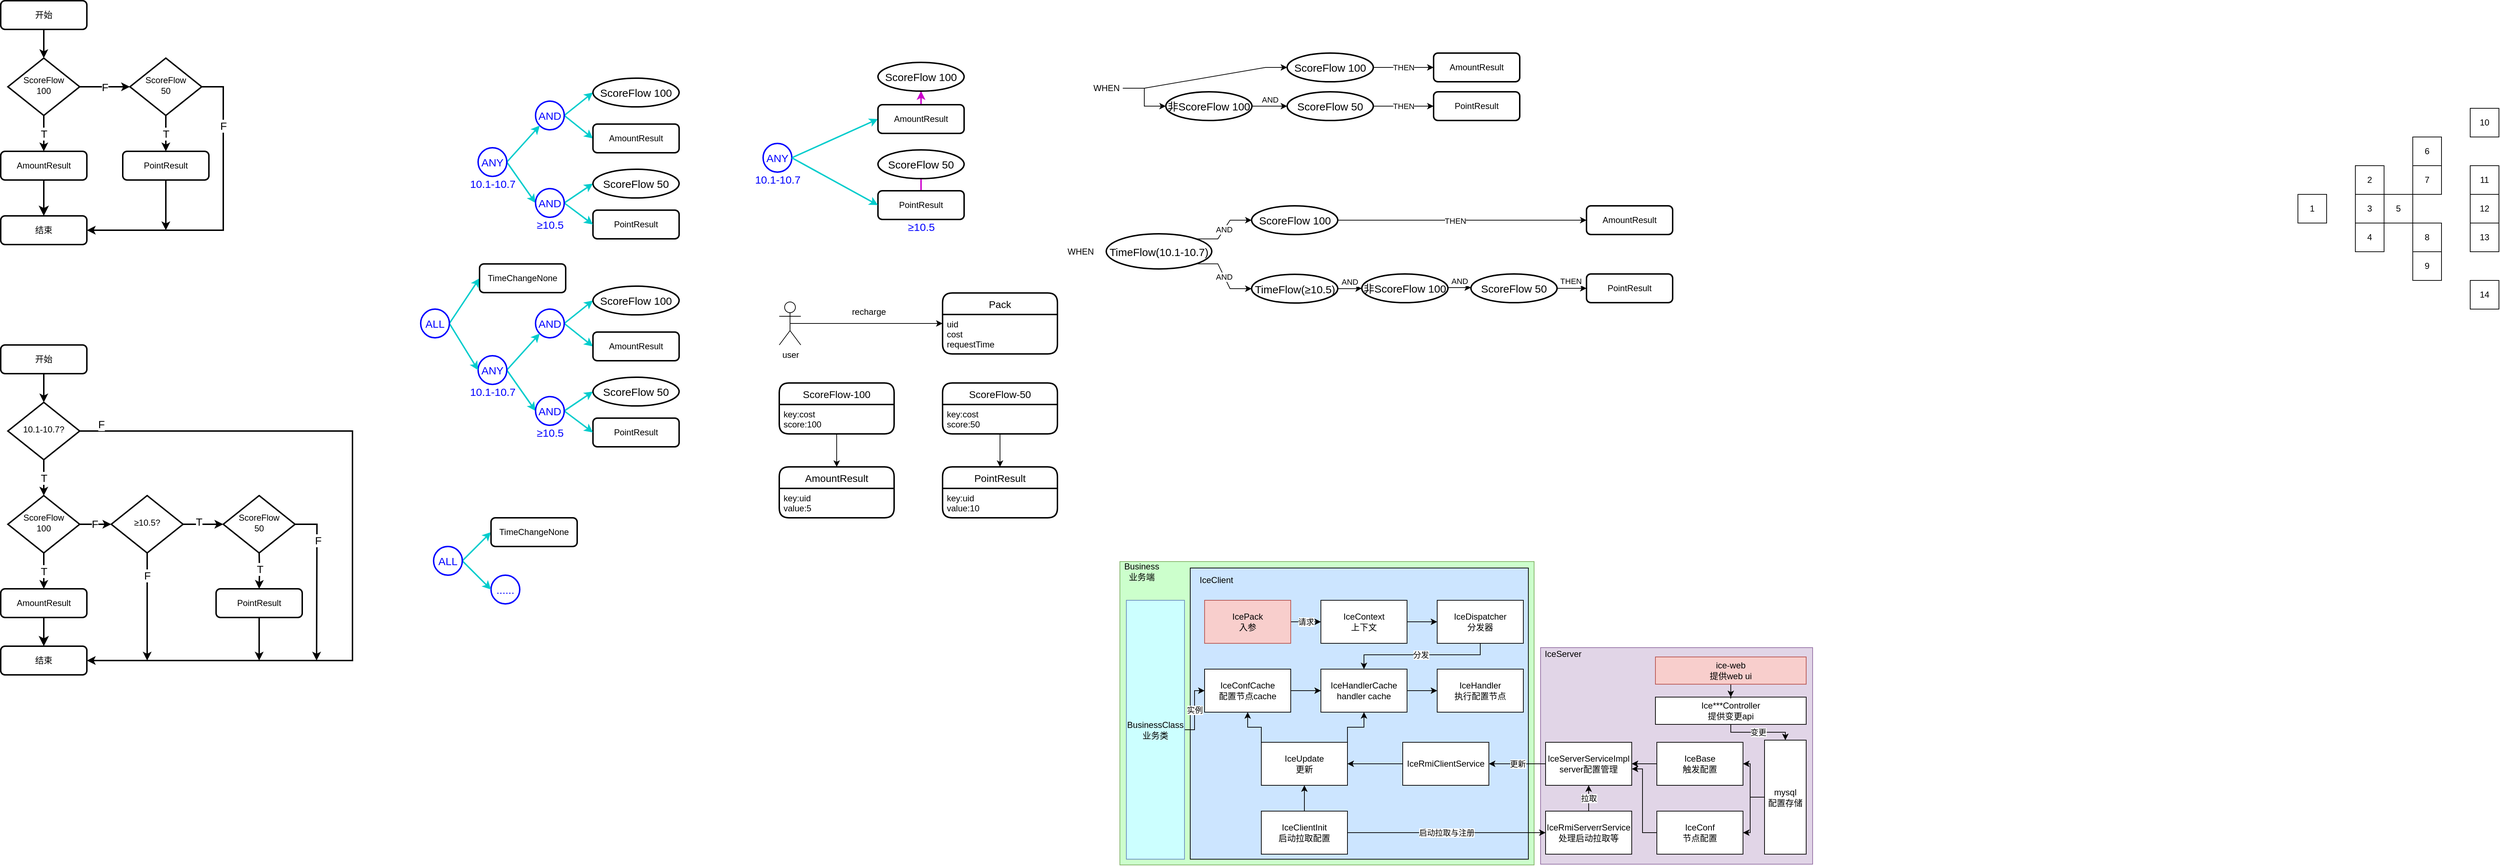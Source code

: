 <mxfile version="20.2.3" type="github">
  <diagram id="C5RBs43oDa-KdzZeNtuy" name="Page-1">
    <mxGraphModel dx="1302" dy="841" grid="1" gridSize="10" guides="1" tooltips="1" connect="1" arrows="1" fold="1" page="0" pageScale="1" pageWidth="1169" pageHeight="827" background="#ffffff" math="0" shadow="0">
      <root>
        <mxCell id="WIyWlLk6GJQsqaUBKTNV-0" />
        <mxCell id="WIyWlLk6GJQsqaUBKTNV-1" parent="WIyWlLk6GJQsqaUBKTNV-0" />
        <mxCell id="kpmxIM6wtg_4KzR0NzCS-1" value="" style="rounded=0;whiteSpace=wrap;html=1;strokeColor=#82b366;fillColor=#CCFFCC;" parent="WIyWlLk6GJQsqaUBKTNV-1" vertex="1">
          <mxGeometry x="1719" y="832" width="577" height="423" as="geometry" />
        </mxCell>
        <mxCell id="kpmxIM6wtg_4KzR0NzCS-3" value="" style="rounded=0;whiteSpace=wrap;html=1;fillColor=#CCE5FF;" parent="WIyWlLk6GJQsqaUBKTNV-1" vertex="1">
          <mxGeometry x="1817" y="841" width="471" height="406" as="geometry" />
        </mxCell>
        <mxCell id="kpmxIM6wtg_4KzR0NzCS-24" value="" style="rounded=0;whiteSpace=wrap;html=1;strokeColor=#9673a6;fillColor=#e1d5e7;" parent="WIyWlLk6GJQsqaUBKTNV-1" vertex="1">
          <mxGeometry x="2305" y="952" width="379" height="302" as="geometry" />
        </mxCell>
        <mxCell id="TnptlTgJxlTRzI9Jp_Q5-65" value="" style="edgeStyle=orthogonalEdgeStyle;rounded=0;orthogonalLoop=1;jettySize=auto;html=1;endArrow=classic;endFill=1;strokeColor=#000000;strokeWidth=2;" parent="WIyWlLk6GJQsqaUBKTNV-1" source="TnptlTgJxlTRzI9Jp_Q5-39" target="TnptlTgJxlTRzI9Jp_Q5-55" edge="1">
          <mxGeometry relative="1" as="geometry" />
        </mxCell>
        <mxCell id="TnptlTgJxlTRzI9Jp_Q5-39" value="开始" style="rounded=1;whiteSpace=wrap;html=1;fontSize=12;glass=0;strokeWidth=2;shadow=0;" parent="WIyWlLk6GJQsqaUBKTNV-1" vertex="1">
          <mxGeometry x="160" y="530" width="120" height="40" as="geometry" />
        </mxCell>
        <mxCell id="TnptlTgJxlTRzI9Jp_Q5-64" value="T" style="edgeStyle=orthogonalEdgeStyle;rounded=0;orthogonalLoop=1;jettySize=auto;html=1;endArrow=classic;endFill=1;strokeColor=#000000;spacing=3;fontSize=15;strokeWidth=2;" parent="WIyWlLk6GJQsqaUBKTNV-1" source="TnptlTgJxlTRzI9Jp_Q5-42" target="TnptlTgJxlTRzI9Jp_Q5-45" edge="1">
          <mxGeometry relative="1" as="geometry" />
        </mxCell>
        <mxCell id="TnptlTgJxlTRzI9Jp_Q5-118" value="" style="edgeStyle=orthogonalEdgeStyle;rounded=0;jumpSize=10;orthogonalLoop=1;jettySize=auto;html=1;endArrow=classic;endFill=1;strokeColor=#000000;fontSize=15;fontColor=#000000;strokeWidth=2;" parent="WIyWlLk6GJQsqaUBKTNV-1" source="TnptlTgJxlTRzI9Jp_Q5-42" target="TnptlTgJxlTRzI9Jp_Q5-117" edge="1">
          <mxGeometry relative="1" as="geometry" />
        </mxCell>
        <mxCell id="TnptlTgJxlTRzI9Jp_Q5-120" value="F" style="edgeLabel;html=1;align=center;verticalAlign=middle;resizable=0;points=[];fontSize=15;fontColor=#000000;" parent="TnptlTgJxlTRzI9Jp_Q5-118" vertex="1" connectable="0">
          <mxGeometry x="-0.051" y="1" relative="1" as="geometry">
            <mxPoint as="offset" />
          </mxGeometry>
        </mxCell>
        <mxCell id="TnptlTgJxlTRzI9Jp_Q5-42" value="ScoreFlow&lt;br&gt;100" style="rhombus;whiteSpace=wrap;html=1;shadow=0;fontFamily=Helvetica;fontSize=12;align=center;strokeWidth=2;spacing=6;spacingTop=-4;" parent="WIyWlLk6GJQsqaUBKTNV-1" vertex="1">
          <mxGeometry x="170" y="740" width="100" height="80" as="geometry" />
        </mxCell>
        <mxCell id="TnptlTgJxlTRzI9Jp_Q5-43" value="" style="rounded=0;html=1;jettySize=auto;orthogonalLoop=1;fontSize=11;endArrow=classic;endFill=1;endSize=8;strokeWidth=2;shadow=0;labelBackgroundColor=none;edgeStyle=orthogonalEdgeStyle;exitX=0.5;exitY=1;exitDx=0;exitDy=0;" parent="WIyWlLk6GJQsqaUBKTNV-1" source="TnptlTgJxlTRzI9Jp_Q5-45" target="TnptlTgJxlTRzI9Jp_Q5-44" edge="1">
          <mxGeometry x="0.333" y="20" relative="1" as="geometry">
            <mxPoint as="offset" />
            <mxPoint x="220" y="940" as="sourcePoint" />
          </mxGeometry>
        </mxCell>
        <mxCell id="TnptlTgJxlTRzI9Jp_Q5-44" value="结束" style="rounded=1;whiteSpace=wrap;html=1;fontSize=12;glass=0;strokeWidth=2;shadow=0;" parent="WIyWlLk6GJQsqaUBKTNV-1" vertex="1">
          <mxGeometry x="160" y="950" width="120" height="40" as="geometry" />
        </mxCell>
        <mxCell id="TnptlTgJxlTRzI9Jp_Q5-45" value="AmountResult" style="rounded=1;whiteSpace=wrap;html=1;fontSize=12;glass=0;strokeWidth=2;shadow=0;" parent="WIyWlLk6GJQsqaUBKTNV-1" vertex="1">
          <mxGeometry x="160" y="870" width="120" height="40" as="geometry" />
        </mxCell>
        <mxCell id="TnptlTgJxlTRzI9Jp_Q5-46" value="" style="edgeStyle=orthogonalEdgeStyle;rounded=0;orthogonalLoop=1;jettySize=auto;html=1;spacing=3;fontSize=15;strokeWidth=2;" parent="WIyWlLk6GJQsqaUBKTNV-1" target="TnptlTgJxlTRzI9Jp_Q5-50" edge="1">
          <mxGeometry relative="1" as="geometry">
            <mxPoint x="520" y="820.0" as="sourcePoint" />
          </mxGeometry>
        </mxCell>
        <mxCell id="TnptlTgJxlTRzI9Jp_Q5-111" value="T" style="edgeLabel;html=1;align=center;verticalAlign=middle;resizable=0;points=[];fontSize=15;" parent="TnptlTgJxlTRzI9Jp_Q5-46" vertex="1" connectable="0">
          <mxGeometry x="-0.156" relative="1" as="geometry">
            <mxPoint as="offset" />
          </mxGeometry>
        </mxCell>
        <mxCell id="TnptlTgJxlTRzI9Jp_Q5-124" style="edgeStyle=orthogonalEdgeStyle;rounded=0;jumpSize=10;orthogonalLoop=1;jettySize=auto;html=1;endArrow=classic;endFill=1;strokeColor=#000000;fontSize=15;fontColor=#000000;strokeWidth=2;" parent="WIyWlLk6GJQsqaUBKTNV-1" source="TnptlTgJxlTRzI9Jp_Q5-50" edge="1">
          <mxGeometry relative="1" as="geometry">
            <mxPoint x="520" y="970" as="targetPoint" />
          </mxGeometry>
        </mxCell>
        <mxCell id="TnptlTgJxlTRzI9Jp_Q5-50" value="PointResult" style="rounded=1;whiteSpace=wrap;html=1;fontSize=12;glass=0;strokeWidth=2;shadow=0;" parent="WIyWlLk6GJQsqaUBKTNV-1" vertex="1">
          <mxGeometry x="460" y="870" width="120" height="40" as="geometry" />
        </mxCell>
        <mxCell id="TnptlTgJxlTRzI9Jp_Q5-56" value="T" style="edgeStyle=orthogonalEdgeStyle;rounded=0;orthogonalLoop=1;jettySize=auto;html=1;endArrow=classic;endFill=1;strokeColor=#000000;spacing=3;fontSize=15;strokeWidth=2;" parent="WIyWlLk6GJQsqaUBKTNV-1" source="TnptlTgJxlTRzI9Jp_Q5-55" target="TnptlTgJxlTRzI9Jp_Q5-42" edge="1">
          <mxGeometry relative="1" as="geometry" />
        </mxCell>
        <mxCell id="TnptlTgJxlTRzI9Jp_Q5-114" style="edgeStyle=orthogonalEdgeStyle;rounded=0;jumpSize=10;orthogonalLoop=1;jettySize=auto;html=1;exitX=1;exitY=0.5;exitDx=0;exitDy=0;entryX=1;entryY=0.5;entryDx=0;entryDy=0;endArrow=classic;endFill=1;strokeColor=#000000;fontSize=15;fontColor=#99004D;strokeWidth=2;" parent="WIyWlLk6GJQsqaUBKTNV-1" source="TnptlTgJxlTRzI9Jp_Q5-55" target="TnptlTgJxlTRzI9Jp_Q5-44" edge="1">
          <mxGeometry relative="1" as="geometry">
            <Array as="points">
              <mxPoint x="650" y="650" />
              <mxPoint x="650" y="970" />
            </Array>
          </mxGeometry>
        </mxCell>
        <mxCell id="TnptlTgJxlTRzI9Jp_Q5-132" value="F" style="edgeLabel;html=1;align=center;verticalAlign=middle;resizable=0;points=[];fontSize=15;fontColor=#000000;" parent="TnptlTgJxlTRzI9Jp_Q5-114" vertex="1" connectable="0">
          <mxGeometry x="-0.627" y="-1" relative="1" as="geometry">
            <mxPoint x="-170" y="-10.97" as="offset" />
          </mxGeometry>
        </mxCell>
        <mxCell id="TnptlTgJxlTRzI9Jp_Q5-55" value="10.1-10.7?" style="rhombus;whiteSpace=wrap;html=1;shadow=0;fontFamily=Helvetica;fontSize=12;align=center;strokeWidth=2;spacing=6;spacingTop=-4;" parent="WIyWlLk6GJQsqaUBKTNV-1" vertex="1">
          <mxGeometry x="170" y="610" width="100" height="80" as="geometry" />
        </mxCell>
        <mxCell id="TnptlTgJxlTRzI9Jp_Q5-104" value="" style="edgeStyle=orthogonalEdgeStyle;rounded=0;orthogonalLoop=1;jettySize=auto;html=1;endArrow=classic;endFill=1;strokeColor=#000000;spacingBottom=0;fontStyle=0;strokeWidth=2;" parent="WIyWlLk6GJQsqaUBKTNV-1" source="TnptlTgJxlTRzI9Jp_Q5-86" target="TnptlTgJxlTRzI9Jp_Q5-89" edge="1">
          <mxGeometry relative="1" as="geometry" />
        </mxCell>
        <mxCell id="TnptlTgJxlTRzI9Jp_Q5-86" value="开始" style="rounded=1;whiteSpace=wrap;html=1;fontSize=12;glass=0;strokeWidth=2;shadow=0;spacingBottom=0;fontStyle=0" parent="WIyWlLk6GJQsqaUBKTNV-1" vertex="1">
          <mxGeometry x="160" y="50" width="120" height="40" as="geometry" />
        </mxCell>
        <mxCell id="TnptlTgJxlTRzI9Jp_Q5-87" value="F" style="edgeStyle=orthogonalEdgeStyle;rounded=0;orthogonalLoop=1;jettySize=auto;html=1;endArrow=classic;endFill=1;strokeColor=#000000;spacing=3;fontSize=15;spacingBottom=0;fontStyle=0;strokeWidth=2;" parent="WIyWlLk6GJQsqaUBKTNV-1" source="TnptlTgJxlTRzI9Jp_Q5-89" target="TnptlTgJxlTRzI9Jp_Q5-97" edge="1">
          <mxGeometry relative="1" as="geometry" />
        </mxCell>
        <mxCell id="TnptlTgJxlTRzI9Jp_Q5-88" value="T" style="edgeStyle=orthogonalEdgeStyle;rounded=0;orthogonalLoop=1;jettySize=auto;html=1;endArrow=classic;endFill=1;strokeColor=#000000;spacing=3;fontSize=15;spacingBottom=0;fontStyle=0;strokeWidth=2;" parent="WIyWlLk6GJQsqaUBKTNV-1" source="TnptlTgJxlTRzI9Jp_Q5-89" target="TnptlTgJxlTRzI9Jp_Q5-92" edge="1">
          <mxGeometry relative="1" as="geometry" />
        </mxCell>
        <mxCell id="TnptlTgJxlTRzI9Jp_Q5-89" value="ScoreFlow&lt;br&gt;100" style="rhombus;whiteSpace=wrap;html=1;shadow=0;fontFamily=Helvetica;fontSize=12;align=center;strokeWidth=2;spacing=6;spacingTop=-4;spacingBottom=0;fontStyle=0" parent="WIyWlLk6GJQsqaUBKTNV-1" vertex="1">
          <mxGeometry x="170" y="130" width="100" height="80" as="geometry" />
        </mxCell>
        <mxCell id="TnptlTgJxlTRzI9Jp_Q5-90" value="" style="rounded=0;html=1;jettySize=auto;orthogonalLoop=1;fontSize=11;endArrow=classic;endFill=1;endSize=8;strokeWidth=2;shadow=0;labelBackgroundColor=none;edgeStyle=orthogonalEdgeStyle;exitX=0.5;exitY=1;exitDx=0;exitDy=0;spacingBottom=0;fontStyle=0" parent="WIyWlLk6GJQsqaUBKTNV-1" source="TnptlTgJxlTRzI9Jp_Q5-92" target="TnptlTgJxlTRzI9Jp_Q5-91" edge="1">
          <mxGeometry x="0.333" y="20" relative="1" as="geometry">
            <mxPoint as="offset" />
            <mxPoint x="220" y="330" as="sourcePoint" />
          </mxGeometry>
        </mxCell>
        <mxCell id="TnptlTgJxlTRzI9Jp_Q5-91" value="结束" style="rounded=1;whiteSpace=wrap;html=1;fontSize=12;glass=0;strokeWidth=2;shadow=0;spacingBottom=0;fontStyle=0" parent="WIyWlLk6GJQsqaUBKTNV-1" vertex="1">
          <mxGeometry x="160" y="350" width="120" height="40" as="geometry" />
        </mxCell>
        <mxCell id="TnptlTgJxlTRzI9Jp_Q5-92" value="AmountResult" style="rounded=1;whiteSpace=wrap;html=1;fontSize=12;glass=0;strokeWidth=2;shadow=0;spacingBottom=0;fontStyle=0" parent="WIyWlLk6GJQsqaUBKTNV-1" vertex="1">
          <mxGeometry x="160" y="260" width="120" height="40" as="geometry" />
        </mxCell>
        <mxCell id="TnptlTgJxlTRzI9Jp_Q5-93" value="T" style="edgeStyle=orthogonalEdgeStyle;rounded=0;orthogonalLoop=1;jettySize=auto;html=1;spacing=3;fontSize=15;spacingBottom=0;fontStyle=0;strokeWidth=2;" parent="WIyWlLk6GJQsqaUBKTNV-1" source="TnptlTgJxlTRzI9Jp_Q5-97" target="TnptlTgJxlTRzI9Jp_Q5-99" edge="1">
          <mxGeometry relative="1" as="geometry" />
        </mxCell>
        <mxCell id="TnptlTgJxlTRzI9Jp_Q5-95" style="edgeStyle=orthogonalEdgeStyle;rounded=0;orthogonalLoop=1;jettySize=auto;html=1;exitX=1;exitY=0.5;exitDx=0;exitDy=0;entryX=1;entryY=0.5;entryDx=0;entryDy=0;spacing=3;fontSize=12;spacingBottom=0;fontStyle=0;strokeWidth=2;" parent="WIyWlLk6GJQsqaUBKTNV-1" source="TnptlTgJxlTRzI9Jp_Q5-97" target="TnptlTgJxlTRzI9Jp_Q5-91" edge="1">
          <mxGeometry relative="1" as="geometry">
            <Array as="points">
              <mxPoint x="470" y="170" />
              <mxPoint x="470" y="370" />
            </Array>
          </mxGeometry>
        </mxCell>
        <mxCell id="TnptlTgJxlTRzI9Jp_Q5-131" value="F" style="edgeLabel;html=1;align=center;verticalAlign=middle;resizable=0;points=[];fontSize=15;fontColor=#000000;spacingBottom=0;fontStyle=0" parent="TnptlTgJxlTRzI9Jp_Q5-95" vertex="1" connectable="0">
          <mxGeometry x="-0.63" y="3" relative="1" as="geometry">
            <mxPoint x="-3.06" y="5.88" as="offset" />
          </mxGeometry>
        </mxCell>
        <mxCell id="TnptlTgJxlTRzI9Jp_Q5-97" value="ScoreFlow&lt;br&gt;50" style="rhombus;whiteSpace=wrap;html=1;shadow=0;fontFamily=Helvetica;fontSize=12;align=center;strokeWidth=2;spacing=6;spacingTop=-4;spacingBottom=0;fontStyle=0" parent="WIyWlLk6GJQsqaUBKTNV-1" vertex="1">
          <mxGeometry x="340" y="130" width="100" height="80" as="geometry" />
        </mxCell>
        <mxCell id="TnptlTgJxlTRzI9Jp_Q5-129" style="edgeStyle=orthogonalEdgeStyle;rounded=0;jumpSize=10;orthogonalLoop=1;jettySize=auto;html=1;endArrow=classic;endFill=1;strokeColor=#000000;fontSize=15;fontColor=#000000;spacingBottom=0;fontStyle=0;strokeWidth=2;" parent="WIyWlLk6GJQsqaUBKTNV-1" source="TnptlTgJxlTRzI9Jp_Q5-99" edge="1">
          <mxGeometry relative="1" as="geometry">
            <mxPoint x="390" y="370" as="targetPoint" />
          </mxGeometry>
        </mxCell>
        <mxCell id="TnptlTgJxlTRzI9Jp_Q5-99" value="PointResult" style="rounded=1;whiteSpace=wrap;html=1;fontSize=12;glass=0;strokeWidth=2;shadow=0;spacingBottom=0;fontStyle=0" parent="WIyWlLk6GJQsqaUBKTNV-1" vertex="1">
          <mxGeometry x="330" y="260" width="120" height="40" as="geometry" />
        </mxCell>
        <mxCell id="TnptlTgJxlTRzI9Jp_Q5-125" style="edgeStyle=orthogonalEdgeStyle;rounded=0;jumpSize=10;orthogonalLoop=1;jettySize=auto;html=1;endArrow=classic;endFill=1;strokeColor=#000000;fontSize=15;fontColor=#000000;strokeWidth=2;" parent="WIyWlLk6GJQsqaUBKTNV-1" source="TnptlTgJxlTRzI9Jp_Q5-48" edge="1">
          <mxGeometry relative="1" as="geometry">
            <mxPoint x="600" y="970" as="targetPoint" />
          </mxGeometry>
        </mxCell>
        <mxCell id="TnptlTgJxlTRzI9Jp_Q5-126" value="F" style="edgeLabel;html=1;align=center;verticalAlign=middle;resizable=0;points=[];fontSize=15;fontColor=#000000;" parent="TnptlTgJxlTRzI9Jp_Q5-125" vertex="1" connectable="0">
          <mxGeometry x="-0.53" y="1" relative="1" as="geometry">
            <mxPoint as="offset" />
          </mxGeometry>
        </mxCell>
        <mxCell id="TnptlTgJxlTRzI9Jp_Q5-48" value="ScoreFlow&lt;br&gt;50" style="rhombus;whiteSpace=wrap;html=1;shadow=0;fontFamily=Helvetica;fontSize=12;align=center;strokeWidth=2;spacing=6;spacingTop=-4;" parent="WIyWlLk6GJQsqaUBKTNV-1" vertex="1">
          <mxGeometry x="470" y="740" width="100" height="80" as="geometry" />
        </mxCell>
        <mxCell id="TnptlTgJxlTRzI9Jp_Q5-112" style="edgeStyle=orthogonalEdgeStyle;rounded=0;orthogonalLoop=1;jettySize=auto;html=1;exitX=1;exitY=0.5;exitDx=0;exitDy=0;entryX=1;entryY=0.5;entryDx=0;entryDy=0;fontSize=12;" parent="WIyWlLk6GJQsqaUBKTNV-1" target="TnptlTgJxlTRzI9Jp_Q5-48" edge="1">
          <mxGeometry relative="1" as="geometry">
            <mxPoint x="570" y="780.0" as="sourcePoint" />
            <mxPoint x="430" y="1000" as="targetPoint" />
          </mxGeometry>
        </mxCell>
        <mxCell id="TnptlTgJxlTRzI9Jp_Q5-119" value="" style="edgeStyle=orthogonalEdgeStyle;rounded=0;jumpSize=10;orthogonalLoop=1;jettySize=auto;html=1;endArrow=classic;endFill=1;strokeColor=#000000;fontSize=15;fontColor=#000000;strokeWidth=2;" parent="WIyWlLk6GJQsqaUBKTNV-1" source="TnptlTgJxlTRzI9Jp_Q5-117" target="TnptlTgJxlTRzI9Jp_Q5-48" edge="1">
          <mxGeometry relative="1" as="geometry" />
        </mxCell>
        <mxCell id="TnptlTgJxlTRzI9Jp_Q5-121" value="T" style="edgeLabel;html=1;align=center;verticalAlign=middle;resizable=0;points=[];fontSize=15;fontColor=#000000;" parent="TnptlTgJxlTRzI9Jp_Q5-119" vertex="1" connectable="0">
          <mxGeometry x="-0.229" y="4" relative="1" as="geometry">
            <mxPoint as="offset" />
          </mxGeometry>
        </mxCell>
        <mxCell id="TnptlTgJxlTRzI9Jp_Q5-123" style="edgeStyle=orthogonalEdgeStyle;rounded=0;jumpSize=10;orthogonalLoop=1;jettySize=auto;html=1;endArrow=classic;endFill=1;strokeColor=#000000;fontSize=15;fontColor=#000000;strokeWidth=2;" parent="WIyWlLk6GJQsqaUBKTNV-1" source="TnptlTgJxlTRzI9Jp_Q5-117" edge="1">
          <mxGeometry relative="1" as="geometry">
            <mxPoint x="364" y="970" as="targetPoint" />
          </mxGeometry>
        </mxCell>
        <mxCell id="TnptlTgJxlTRzI9Jp_Q5-127" value="F" style="edgeLabel;html=1;align=center;verticalAlign=middle;resizable=0;points=[];fontSize=15;fontColor=#000000;" parent="TnptlTgJxlTRzI9Jp_Q5-123" vertex="1" connectable="0">
          <mxGeometry x="-0.303" relative="1" as="geometry">
            <mxPoint y="-21.76" as="offset" />
          </mxGeometry>
        </mxCell>
        <mxCell id="TnptlTgJxlTRzI9Jp_Q5-117" value="≥10.5?" style="rhombus;whiteSpace=wrap;html=1;shadow=0;fontFamily=Helvetica;fontSize=12;align=center;strokeWidth=2;spacing=6;spacingTop=-4;" parent="WIyWlLk6GJQsqaUBKTNV-1" vertex="1">
          <mxGeometry x="314" y="740" width="100" height="80" as="geometry" />
        </mxCell>
        <mxCell id="TnptlTgJxlTRzI9Jp_Q5-153" style="edgeStyle=none;rounded=0;jumpSize=10;orthogonalLoop=1;jettySize=auto;html=1;exitX=1;exitY=0.5;exitDx=0;exitDy=0;entryX=0;entryY=0.5;entryDx=0;entryDy=0;endArrow=classic;endFill=1;strokeWidth=2;fontSize=15;fontColor=#6600CC;strokeColor=#00CCCC;" parent="WIyWlLk6GJQsqaUBKTNV-1" source="TnptlTgJxlTRzI9Jp_Q5-135" target="TnptlTgJxlTRzI9Jp_Q5-148" edge="1">
          <mxGeometry relative="1" as="geometry" />
        </mxCell>
        <mxCell id="TnptlTgJxlTRzI9Jp_Q5-154" style="edgeStyle=none;rounded=0;jumpSize=10;orthogonalLoop=1;jettySize=auto;html=1;exitX=1;exitY=0.5;exitDx=0;exitDy=0;entryX=0;entryY=0.5;entryDx=0;entryDy=0;endArrow=classic;endFill=1;strokeWidth=2;fontSize=15;fontColor=#6600CC;strokeColor=#00CCCC;" parent="WIyWlLk6GJQsqaUBKTNV-1" source="TnptlTgJxlTRzI9Jp_Q5-135" target="TnptlTgJxlTRzI9Jp_Q5-143" edge="1">
          <mxGeometry relative="1" as="geometry" />
        </mxCell>
        <mxCell id="TnptlTgJxlTRzI9Jp_Q5-135" value="AND" style="ellipse;whiteSpace=wrap;html=1;aspect=fixed;strokeWidth=2;fontSize=15;fontColor=#0000FF;strokeColor=#0000FF;" parent="WIyWlLk6GJQsqaUBKTNV-1" vertex="1">
          <mxGeometry x="905" y="190" width="40" height="40" as="geometry" />
        </mxCell>
        <mxCell id="TnptlTgJxlTRzI9Jp_Q5-157" style="edgeStyle=none;rounded=0;jumpSize=10;orthogonalLoop=1;jettySize=auto;html=1;exitX=1;exitY=0.5;exitDx=0;exitDy=0;entryX=0;entryY=1;entryDx=0;entryDy=0;endArrow=classic;endFill=1;strokeWidth=2;fontSize=15;fontColor=#6600CC;strokeColor=#00CCCC;" parent="WIyWlLk6GJQsqaUBKTNV-1" source="TnptlTgJxlTRzI9Jp_Q5-136" target="TnptlTgJxlTRzI9Jp_Q5-135" edge="1">
          <mxGeometry relative="1" as="geometry" />
        </mxCell>
        <mxCell id="TnptlTgJxlTRzI9Jp_Q5-158" style="edgeStyle=none;rounded=0;jumpSize=10;orthogonalLoop=1;jettySize=auto;html=1;exitX=1;exitY=0.5;exitDx=0;exitDy=0;entryX=0;entryY=0.5;entryDx=0;entryDy=0;endArrow=classic;endFill=1;strokeWidth=2;fontSize=15;fontColor=#6600CC;strokeColor=#00CCCC;" parent="WIyWlLk6GJQsqaUBKTNV-1" source="TnptlTgJxlTRzI9Jp_Q5-136" target="TnptlTgJxlTRzI9Jp_Q5-145" edge="1">
          <mxGeometry relative="1" as="geometry" />
        </mxCell>
        <mxCell id="TnptlTgJxlTRzI9Jp_Q5-136" value="ANY" style="ellipse;whiteSpace=wrap;html=1;aspect=fixed;strokeWidth=2;fontSize=15;fontColor=#0000FF;strokeColor=#0000FF;" parent="WIyWlLk6GJQsqaUBKTNV-1" vertex="1">
          <mxGeometry x="825" y="255" width="40" height="40" as="geometry" />
        </mxCell>
        <mxCell id="TnptlTgJxlTRzI9Jp_Q5-143" value="AmountResult" style="rounded=1;whiteSpace=wrap;html=1;fontSize=12;glass=0;strokeWidth=2;shadow=0;spacingBottom=0;fontStyle=0" parent="WIyWlLk6GJQsqaUBKTNV-1" vertex="1">
          <mxGeometry x="985" y="222" width="120" height="40" as="geometry" />
        </mxCell>
        <mxCell id="TnptlTgJxlTRzI9Jp_Q5-144" value="PointResult" style="rounded=1;whiteSpace=wrap;html=1;fontSize=12;glass=0;strokeWidth=2;shadow=0;spacingBottom=0;fontStyle=0" parent="WIyWlLk6GJQsqaUBKTNV-1" vertex="1">
          <mxGeometry x="985" y="342" width="120" height="40" as="geometry" />
        </mxCell>
        <mxCell id="TnptlTgJxlTRzI9Jp_Q5-155" style="edgeStyle=none;rounded=0;jumpSize=10;orthogonalLoop=1;jettySize=auto;html=1;exitX=1;exitY=0.5;exitDx=0;exitDy=0;entryX=0;entryY=0.5;entryDx=0;entryDy=0;endArrow=classic;endFill=1;strokeWidth=2;fontSize=15;fontColor=#6600CC;strokeColor=#00CCCC;" parent="WIyWlLk6GJQsqaUBKTNV-1" source="TnptlTgJxlTRzI9Jp_Q5-145" target="TnptlTgJxlTRzI9Jp_Q5-149" edge="1">
          <mxGeometry relative="1" as="geometry" />
        </mxCell>
        <mxCell id="TnptlTgJxlTRzI9Jp_Q5-156" style="edgeStyle=none;rounded=0;jumpSize=10;orthogonalLoop=1;jettySize=auto;html=1;exitX=1;exitY=0.5;exitDx=0;exitDy=0;entryX=0;entryY=0.5;entryDx=0;entryDy=0;endArrow=classic;endFill=1;strokeWidth=2;fontSize=15;fontColor=#6600CC;strokeColor=#00CCCC;" parent="WIyWlLk6GJQsqaUBKTNV-1" source="TnptlTgJxlTRzI9Jp_Q5-145" target="TnptlTgJxlTRzI9Jp_Q5-144" edge="1">
          <mxGeometry relative="1" as="geometry" />
        </mxCell>
        <mxCell id="TnptlTgJxlTRzI9Jp_Q5-145" value="AND" style="ellipse;whiteSpace=wrap;html=1;aspect=fixed;strokeWidth=2;fontSize=15;fontColor=#0000FF;strokeColor=#0000FF;" parent="WIyWlLk6GJQsqaUBKTNV-1" vertex="1">
          <mxGeometry x="905" y="312" width="40" height="40" as="geometry" />
        </mxCell>
        <mxCell id="TnptlTgJxlTRzI9Jp_Q5-148" value="&lt;span&gt;ScoreFlow 100&lt;/span&gt;" style="ellipse;whiteSpace=wrap;html=1;strokeWidth=2;fontSize=15;fontColor=#000000;" parent="WIyWlLk6GJQsqaUBKTNV-1" vertex="1">
          <mxGeometry x="985" y="158" width="120" height="40" as="geometry" />
        </mxCell>
        <mxCell id="TnptlTgJxlTRzI9Jp_Q5-149" value="&lt;span&gt;ScoreFlow 50&lt;/span&gt;" style="ellipse;whiteSpace=wrap;html=1;strokeWidth=2;fontSize=15;fontColor=#000000;" parent="WIyWlLk6GJQsqaUBKTNV-1" vertex="1">
          <mxGeometry x="985" y="285" width="120" height="40" as="geometry" />
        </mxCell>
        <mxCell id="TnptlTgJxlTRzI9Jp_Q5-166" value="10.1-10.7" style="text;html=1;align=center;verticalAlign=middle;resizable=0;points=[];autosize=1;fontSize=15;fontColor=#0000FF;" parent="WIyWlLk6GJQsqaUBKTNV-1" vertex="1">
          <mxGeometry x="805" y="295" width="80" height="20" as="geometry" />
        </mxCell>
        <mxCell id="TnptlTgJxlTRzI9Jp_Q5-167" value="≥10.5" style="text;html=1;align=center;verticalAlign=middle;resizable=0;points=[];autosize=1;fontSize=15;fontColor=#0000FF;" parent="WIyWlLk6GJQsqaUBKTNV-1" vertex="1">
          <mxGeometry x="895" y="352" width="60" height="20" as="geometry" />
        </mxCell>
        <mxCell id="TnptlTgJxlTRzI9Jp_Q5-168" style="edgeStyle=none;rounded=0;jumpSize=10;orthogonalLoop=1;jettySize=auto;html=1;exitX=1;exitY=0.5;exitDx=0;exitDy=0;entryX=0;entryY=0.5;entryDx=0;entryDy=0;endArrow=classic;endFill=1;strokeWidth=2;fontSize=15;fontColor=#6600CC;strokeColor=#00CCCC;" parent="WIyWlLk6GJQsqaUBKTNV-1" source="TnptlTgJxlTRzI9Jp_Q5-170" target="TnptlTgJxlTRzI9Jp_Q5-179" edge="1">
          <mxGeometry relative="1" as="geometry" />
        </mxCell>
        <mxCell id="TnptlTgJxlTRzI9Jp_Q5-169" style="edgeStyle=none;rounded=0;jumpSize=10;orthogonalLoop=1;jettySize=auto;html=1;exitX=1;exitY=0.5;exitDx=0;exitDy=0;entryX=0;entryY=0.5;entryDx=0;entryDy=0;endArrow=classic;endFill=1;strokeWidth=2;fontSize=15;fontColor=#6600CC;strokeColor=#00CCCC;" parent="WIyWlLk6GJQsqaUBKTNV-1" source="TnptlTgJxlTRzI9Jp_Q5-170" target="TnptlTgJxlTRzI9Jp_Q5-174" edge="1">
          <mxGeometry relative="1" as="geometry" />
        </mxCell>
        <mxCell id="TnptlTgJxlTRzI9Jp_Q5-170" value="AND" style="ellipse;whiteSpace=wrap;html=1;aspect=fixed;strokeWidth=2;fontSize=15;fontColor=#0000FF;strokeColor=#0000FF;" parent="WIyWlLk6GJQsqaUBKTNV-1" vertex="1">
          <mxGeometry x="905" y="480" width="40" height="40" as="geometry" />
        </mxCell>
        <mxCell id="TnptlTgJxlTRzI9Jp_Q5-171" style="edgeStyle=none;rounded=0;jumpSize=10;orthogonalLoop=1;jettySize=auto;html=1;exitX=1;exitY=0.5;exitDx=0;exitDy=0;entryX=0;entryY=1;entryDx=0;entryDy=0;endArrow=classic;endFill=1;strokeWidth=2;fontSize=15;fontColor=#6600CC;strokeColor=#00CCCC;" parent="WIyWlLk6GJQsqaUBKTNV-1" source="TnptlTgJxlTRzI9Jp_Q5-173" target="TnptlTgJxlTRzI9Jp_Q5-170" edge="1">
          <mxGeometry relative="1" as="geometry" />
        </mxCell>
        <mxCell id="TnptlTgJxlTRzI9Jp_Q5-172" style="edgeStyle=none;rounded=0;jumpSize=10;orthogonalLoop=1;jettySize=auto;html=1;exitX=1;exitY=0.5;exitDx=0;exitDy=0;entryX=0;entryY=0.5;entryDx=0;entryDy=0;endArrow=classic;endFill=1;strokeWidth=2;fontSize=15;fontColor=#6600CC;strokeColor=#00CCCC;" parent="WIyWlLk6GJQsqaUBKTNV-1" source="TnptlTgJxlTRzI9Jp_Q5-173" target="TnptlTgJxlTRzI9Jp_Q5-178" edge="1">
          <mxGeometry relative="1" as="geometry" />
        </mxCell>
        <mxCell id="TnptlTgJxlTRzI9Jp_Q5-173" value="ANY" style="ellipse;whiteSpace=wrap;html=1;aspect=fixed;strokeWidth=2;fontSize=15;fontColor=#0000FF;strokeColor=#0000FF;" parent="WIyWlLk6GJQsqaUBKTNV-1" vertex="1">
          <mxGeometry x="825" y="545" width="40" height="40" as="geometry" />
        </mxCell>
        <mxCell id="TnptlTgJxlTRzI9Jp_Q5-174" value="AmountResult" style="rounded=1;whiteSpace=wrap;html=1;fontSize=12;glass=0;strokeWidth=2;shadow=0;spacingBottom=0;fontStyle=0" parent="WIyWlLk6GJQsqaUBKTNV-1" vertex="1">
          <mxGeometry x="985" y="512" width="120" height="40" as="geometry" />
        </mxCell>
        <mxCell id="TnptlTgJxlTRzI9Jp_Q5-175" value="PointResult" style="rounded=1;whiteSpace=wrap;html=1;fontSize=12;glass=0;strokeWidth=2;shadow=0;spacingBottom=0;fontStyle=0" parent="WIyWlLk6GJQsqaUBKTNV-1" vertex="1">
          <mxGeometry x="985" y="632" width="120" height="40" as="geometry" />
        </mxCell>
        <mxCell id="TnptlTgJxlTRzI9Jp_Q5-176" style="edgeStyle=none;rounded=0;jumpSize=10;orthogonalLoop=1;jettySize=auto;html=1;exitX=1;exitY=0.5;exitDx=0;exitDy=0;entryX=0;entryY=0.5;entryDx=0;entryDy=0;endArrow=classic;endFill=1;strokeWidth=2;fontSize=15;fontColor=#6600CC;strokeColor=#00CCCC;" parent="WIyWlLk6GJQsqaUBKTNV-1" source="TnptlTgJxlTRzI9Jp_Q5-178" target="TnptlTgJxlTRzI9Jp_Q5-180" edge="1">
          <mxGeometry relative="1" as="geometry" />
        </mxCell>
        <mxCell id="TnptlTgJxlTRzI9Jp_Q5-177" style="edgeStyle=none;rounded=0;jumpSize=10;orthogonalLoop=1;jettySize=auto;html=1;exitX=1;exitY=0.5;exitDx=0;exitDy=0;entryX=0;entryY=0.5;entryDx=0;entryDy=0;endArrow=classic;endFill=1;strokeWidth=2;fontSize=15;fontColor=#6600CC;strokeColor=#00CCCC;" parent="WIyWlLk6GJQsqaUBKTNV-1" source="TnptlTgJxlTRzI9Jp_Q5-178" target="TnptlTgJxlTRzI9Jp_Q5-175" edge="1">
          <mxGeometry relative="1" as="geometry" />
        </mxCell>
        <mxCell id="TnptlTgJxlTRzI9Jp_Q5-178" value="AND" style="ellipse;whiteSpace=wrap;html=1;aspect=fixed;strokeWidth=2;fontSize=15;fontColor=#0000FF;strokeColor=#0000FF;" parent="WIyWlLk6GJQsqaUBKTNV-1" vertex="1">
          <mxGeometry x="905" y="602" width="40" height="40" as="geometry" />
        </mxCell>
        <mxCell id="TnptlTgJxlTRzI9Jp_Q5-179" value="&lt;span&gt;ScoreFlow 100&lt;/span&gt;" style="ellipse;whiteSpace=wrap;html=1;strokeWidth=2;fontSize=15;fontColor=#000000;" parent="WIyWlLk6GJQsqaUBKTNV-1" vertex="1">
          <mxGeometry x="985" y="448" width="120" height="40" as="geometry" />
        </mxCell>
        <mxCell id="TnptlTgJxlTRzI9Jp_Q5-180" value="&lt;span&gt;ScoreFlow 50&lt;/span&gt;" style="ellipse;whiteSpace=wrap;html=1;strokeWidth=2;fontSize=15;fontColor=#000000;" parent="WIyWlLk6GJQsqaUBKTNV-1" vertex="1">
          <mxGeometry x="985" y="575" width="120" height="40" as="geometry" />
        </mxCell>
        <mxCell id="TnptlTgJxlTRzI9Jp_Q5-181" value="10.1-10.7" style="text;html=1;align=center;verticalAlign=middle;resizable=0;points=[];autosize=1;fontSize=15;fontColor=#0000FF;" parent="WIyWlLk6GJQsqaUBKTNV-1" vertex="1">
          <mxGeometry x="805" y="585" width="80" height="20" as="geometry" />
        </mxCell>
        <mxCell id="TnptlTgJxlTRzI9Jp_Q5-182" value="≥10.5" style="text;html=1;align=center;verticalAlign=middle;resizable=0;points=[];autosize=1;fontSize=15;fontColor=#0000FF;" parent="WIyWlLk6GJQsqaUBKTNV-1" vertex="1">
          <mxGeometry x="895" y="642" width="60" height="20" as="geometry" />
        </mxCell>
        <mxCell id="TnptlTgJxlTRzI9Jp_Q5-185" style="rounded=0;jumpSize=10;orthogonalLoop=1;jettySize=auto;html=1;exitX=1;exitY=0.5;exitDx=0;exitDy=0;entryX=0;entryY=0.5;entryDx=0;entryDy=0;endArrow=classic;endFill=1;strokeColor=#00CCCC;strokeWidth=2;fontSize=15;fontColor=#6600CC;startArrow=none;startFill=0;" parent="WIyWlLk6GJQsqaUBKTNV-1" source="TnptlTgJxlTRzI9Jp_Q5-183" target="TnptlTgJxlTRzI9Jp_Q5-173" edge="1">
          <mxGeometry relative="1" as="geometry" />
        </mxCell>
        <mxCell id="TnptlTgJxlTRzI9Jp_Q5-187" style="edgeStyle=none;rounded=0;jumpSize=10;orthogonalLoop=1;jettySize=auto;html=1;exitX=1;exitY=0.5;exitDx=0;exitDy=0;entryX=0;entryY=0.5;entryDx=0;entryDy=0;startArrow=none;startFill=0;endArrow=classic;endFill=1;strokeColor=#00CCCC;strokeWidth=2;fontSize=15;fontColor=#6600CC;" parent="WIyWlLk6GJQsqaUBKTNV-1" source="TnptlTgJxlTRzI9Jp_Q5-183" target="TnptlTgJxlTRzI9Jp_Q5-186" edge="1">
          <mxGeometry relative="1" as="geometry" />
        </mxCell>
        <mxCell id="TnptlTgJxlTRzI9Jp_Q5-183" value="ALL" style="ellipse;whiteSpace=wrap;html=1;aspect=fixed;strokeWidth=2;fontSize=15;fontColor=#0000FF;strokeColor=#0000FF;" parent="WIyWlLk6GJQsqaUBKTNV-1" vertex="1">
          <mxGeometry x="745" y="480" width="40" height="40" as="geometry" />
        </mxCell>
        <mxCell id="TnptlTgJxlTRzI9Jp_Q5-186" value="TimeChangeNone" style="rounded=1;whiteSpace=wrap;html=1;fontSize=12;glass=0;strokeWidth=2;shadow=0;spacingBottom=0;fontStyle=0" parent="WIyWlLk6GJQsqaUBKTNV-1" vertex="1">
          <mxGeometry x="827" y="417" width="120" height="40" as="geometry" />
        </mxCell>
        <mxCell id="TnptlTgJxlTRzI9Jp_Q5-188" style="edgeStyle=none;rounded=0;jumpSize=10;orthogonalLoop=1;jettySize=auto;html=1;exitX=1;exitY=0.5;exitDx=0;exitDy=0;entryX=0;entryY=0.5;entryDx=0;entryDy=0;endArrow=classic;endFill=1;strokeWidth=2;fontSize=15;fontColor=#6600CC;strokeColor=#00CCCC;" parent="WIyWlLk6GJQsqaUBKTNV-1" edge="1">
          <mxGeometry relative="1" as="geometry">
            <mxPoint x="1338" y="856" as="sourcePoint" />
          </mxGeometry>
        </mxCell>
        <mxCell id="TnptlTgJxlTRzI9Jp_Q5-193" value="......" style="ellipse;whiteSpace=wrap;html=1;aspect=fixed;strokeWidth=2;fontSize=15;fontColor=#0000FF;strokeColor=#0000FF;" parent="WIyWlLk6GJQsqaUBKTNV-1" vertex="1">
          <mxGeometry x="843" y="851" width="40" height="40" as="geometry" />
        </mxCell>
        <mxCell id="TnptlTgJxlTRzI9Jp_Q5-203" style="rounded=0;jumpSize=10;orthogonalLoop=1;jettySize=auto;html=1;exitX=1;exitY=0.5;exitDx=0;exitDy=0;entryX=0;entryY=0.5;entryDx=0;entryDy=0;endArrow=classic;endFill=1;strokeColor=#00CCCC;strokeWidth=2;fontSize=15;fontColor=#6600CC;startArrow=none;startFill=0;" parent="WIyWlLk6GJQsqaUBKTNV-1" source="TnptlTgJxlTRzI9Jp_Q5-205" target="TnptlTgJxlTRzI9Jp_Q5-193" edge="1">
          <mxGeometry relative="1" as="geometry" />
        </mxCell>
        <mxCell id="TnptlTgJxlTRzI9Jp_Q5-204" style="edgeStyle=none;rounded=0;jumpSize=10;orthogonalLoop=1;jettySize=auto;html=1;exitX=1;exitY=0.5;exitDx=0;exitDy=0;entryX=0;entryY=0.5;entryDx=0;entryDy=0;startArrow=none;startFill=0;endArrow=classic;endFill=1;strokeColor=#00CCCC;strokeWidth=2;fontSize=15;fontColor=#6600CC;" parent="WIyWlLk6GJQsqaUBKTNV-1" source="TnptlTgJxlTRzI9Jp_Q5-205" target="TnptlTgJxlTRzI9Jp_Q5-206" edge="1">
          <mxGeometry relative="1" as="geometry" />
        </mxCell>
        <mxCell id="TnptlTgJxlTRzI9Jp_Q5-205" value="ALL" style="ellipse;whiteSpace=wrap;html=1;aspect=fixed;strokeWidth=2;fontSize=15;fontColor=#0000FF;strokeColor=#0000FF;" parent="WIyWlLk6GJQsqaUBKTNV-1" vertex="1">
          <mxGeometry x="763" y="811" width="40" height="40" as="geometry" />
        </mxCell>
        <mxCell id="TnptlTgJxlTRzI9Jp_Q5-206" value="TimeChangeNone" style="rounded=1;whiteSpace=wrap;html=1;fontSize=12;glass=0;strokeWidth=2;shadow=0;spacingBottom=0;fontStyle=0" parent="WIyWlLk6GJQsqaUBKTNV-1" vertex="1">
          <mxGeometry x="843" y="771" width="120" height="40" as="geometry" />
        </mxCell>
        <mxCell id="jmGzEtICHQxzF6tMECZx-3" style="edgeStyle=none;rounded=0;jumpSize=10;orthogonalLoop=1;jettySize=auto;html=1;exitX=1;exitY=0.5;exitDx=0;exitDy=0;entryX=0;entryY=0.5;entryDx=0;entryDy=0;endArrow=classic;endFill=1;strokeWidth=2;fontSize=15;fontColor=#6600CC;strokeColor=#00CCCC;" parent="WIyWlLk6GJQsqaUBKTNV-1" source="jmGzEtICHQxzF6tMECZx-5" target="jmGzEtICHQxzF6tMECZx-6" edge="1">
          <mxGeometry relative="1" as="geometry">
            <mxPoint x="1307.858" y="218.142" as="targetPoint" />
          </mxGeometry>
        </mxCell>
        <mxCell id="jmGzEtICHQxzF6tMECZx-5" value="ANY" style="ellipse;whiteSpace=wrap;html=1;aspect=fixed;strokeWidth=2;fontSize=15;fontColor=#0000FF;strokeColor=#0000FF;" parent="WIyWlLk6GJQsqaUBKTNV-1" vertex="1">
          <mxGeometry x="1222" y="249" width="40" height="40" as="geometry" />
        </mxCell>
        <mxCell id="jmGzEtICHQxzF6tMECZx-19" style="edgeStyle=orthogonalEdgeStyle;rounded=0;orthogonalLoop=1;jettySize=auto;html=1;entryX=0.5;entryY=1;entryDx=0;entryDy=0;strokeWidth=2;strokeColor=#CC00CC;" parent="WIyWlLk6GJQsqaUBKTNV-1" source="jmGzEtICHQxzF6tMECZx-6" target="jmGzEtICHQxzF6tMECZx-11" edge="1">
          <mxGeometry relative="1" as="geometry" />
        </mxCell>
        <mxCell id="jmGzEtICHQxzF6tMECZx-6" value="AmountResult" style="rounded=1;whiteSpace=wrap;html=1;fontSize=12;glass=0;strokeWidth=2;shadow=0;spacingBottom=0;fontStyle=0" parent="WIyWlLk6GJQsqaUBKTNV-1" vertex="1">
          <mxGeometry x="1382" y="195" width="120" height="40" as="geometry" />
        </mxCell>
        <mxCell id="jmGzEtICHQxzF6tMECZx-17" style="edgeStyle=orthogonalEdgeStyle;rounded=0;orthogonalLoop=1;jettySize=auto;html=1;strokeWidth=2;strokeColor=#CC00CC;" parent="WIyWlLk6GJQsqaUBKTNV-1" source="jmGzEtICHQxzF6tMECZx-7" edge="1">
          <mxGeometry relative="1" as="geometry">
            <mxPoint x="1442.0" y="299.143" as="targetPoint" />
          </mxGeometry>
        </mxCell>
        <mxCell id="jmGzEtICHQxzF6tMECZx-7" value="PointResult" style="rounded=1;whiteSpace=wrap;html=1;fontSize=12;glass=0;strokeWidth=2;shadow=0;spacingBottom=0;fontStyle=0" parent="WIyWlLk6GJQsqaUBKTNV-1" vertex="1">
          <mxGeometry x="1382" y="315" width="120" height="40" as="geometry" />
        </mxCell>
        <mxCell id="jmGzEtICHQxzF6tMECZx-9" style="edgeStyle=none;rounded=0;jumpSize=10;orthogonalLoop=1;jettySize=auto;html=1;exitX=1;exitY=0.5;exitDx=0;exitDy=0;entryX=0;entryY=0.5;entryDx=0;entryDy=0;endArrow=classic;endFill=1;strokeWidth=2;fontSize=15;fontColor=#6600CC;strokeColor=#00CCCC;" parent="WIyWlLk6GJQsqaUBKTNV-1" source="jmGzEtICHQxzF6tMECZx-5" target="jmGzEtICHQxzF6tMECZx-7" edge="1">
          <mxGeometry relative="1" as="geometry">
            <mxPoint x="1342" y="326" as="sourcePoint" />
          </mxGeometry>
        </mxCell>
        <mxCell id="jmGzEtICHQxzF6tMECZx-11" value="&lt;span&gt;ScoreFlow 100&lt;/span&gt;" style="ellipse;whiteSpace=wrap;html=1;strokeWidth=2;fontSize=15;fontColor=#000000;" parent="WIyWlLk6GJQsqaUBKTNV-1" vertex="1">
          <mxGeometry x="1382" y="136" width="120" height="40" as="geometry" />
        </mxCell>
        <mxCell id="jmGzEtICHQxzF6tMECZx-12" value="&lt;span&gt;ScoreFlow 50&lt;/span&gt;" style="ellipse;whiteSpace=wrap;html=1;strokeWidth=2;fontSize=15;fontColor=#000000;" parent="WIyWlLk6GJQsqaUBKTNV-1" vertex="1">
          <mxGeometry x="1382" y="258" width="120" height="40" as="geometry" />
        </mxCell>
        <mxCell id="jmGzEtICHQxzF6tMECZx-13" value="10.1-10.7" style="text;html=1;align=center;verticalAlign=middle;resizable=0;points=[];autosize=1;fontSize=15;fontColor=#0000FF;" parent="WIyWlLk6GJQsqaUBKTNV-1" vertex="1">
          <mxGeometry x="1202" y="289" width="80" height="20" as="geometry" />
        </mxCell>
        <mxCell id="jmGzEtICHQxzF6tMECZx-15" value="≥10.5" style="text;html=1;align=center;verticalAlign=middle;resizable=0;points=[];autosize=1;fontSize=15;fontColor=#0000FF;" parent="WIyWlLk6GJQsqaUBKTNV-1" vertex="1">
          <mxGeometry x="1412" y="355" width="60" height="20" as="geometry" />
        </mxCell>
        <mxCell id="QIXoGVVQBIflCUho2s_--22" style="edgeStyle=orthogonalEdgeStyle;rounded=0;orthogonalLoop=1;jettySize=auto;html=1;exitX=0.5;exitY=0.5;exitDx=0;exitDy=0;exitPerimeter=0;entryX=0;entryY=0.5;entryDx=0;entryDy=0;" parent="WIyWlLk6GJQsqaUBKTNV-1" source="QIXoGVVQBIflCUho2s_--0" target="QIXoGVVQBIflCUho2s_--11" edge="1">
          <mxGeometry relative="1" as="geometry" />
        </mxCell>
        <mxCell id="QIXoGVVQBIflCUho2s_--0" value="user" style="shape=umlActor;verticalLabelPosition=bottom;verticalAlign=top;html=1;outlineConnect=0;" parent="WIyWlLk6GJQsqaUBKTNV-1" vertex="1">
          <mxGeometry x="1244.5" y="470" width="30" height="60" as="geometry" />
        </mxCell>
        <mxCell id="QIXoGVVQBIflCUho2s_--11" value="Pack" style="swimlane;childLayout=stackLayout;horizontal=1;startSize=30;horizontalStack=0;rounded=1;fontSize=14;fontStyle=0;strokeWidth=2;resizeParent=0;resizeLast=1;shadow=0;dashed=0;align=center;" parent="WIyWlLk6GJQsqaUBKTNV-1" vertex="1">
          <mxGeometry x="1472" y="457.5" width="160" height="85" as="geometry" />
        </mxCell>
        <mxCell id="QIXoGVVQBIflCUho2s_--12" value="uid&#xa;cost&#xa;requestTime" style="align=left;strokeColor=none;fillColor=none;spacingLeft=4;fontSize=12;verticalAlign=top;resizable=0;rotatable=0;part=1;" parent="QIXoGVVQBIflCUho2s_--11" vertex="1">
          <mxGeometry y="30" width="160" height="55" as="geometry" />
        </mxCell>
        <mxCell id="QIXoGVVQBIflCUho2s_--14" value="AmountResult" style="swimlane;childLayout=stackLayout;horizontal=1;startSize=30;horizontalStack=0;rounded=1;fontSize=14;fontStyle=0;strokeWidth=2;resizeParent=0;resizeLast=1;shadow=0;dashed=0;align=center;" parent="WIyWlLk6GJQsqaUBKTNV-1" vertex="1">
          <mxGeometry x="1244.5" y="700" width="160" height="71" as="geometry" />
        </mxCell>
        <mxCell id="QIXoGVVQBIflCUho2s_--15" value="key:uid&#xa;value:5" style="align=left;strokeColor=none;fillColor=none;spacingLeft=4;fontSize=12;verticalAlign=top;resizable=0;rotatable=0;part=1;" parent="QIXoGVVQBIflCUho2s_--14" vertex="1">
          <mxGeometry y="30" width="160" height="41" as="geometry" />
        </mxCell>
        <mxCell id="QIXoGVVQBIflCUho2s_--16" value="PointResult" style="swimlane;childLayout=stackLayout;horizontal=1;startSize=30;horizontalStack=0;rounded=1;fontSize=14;fontStyle=0;strokeWidth=2;resizeParent=0;resizeLast=1;shadow=0;dashed=0;align=center;" parent="WIyWlLk6GJQsqaUBKTNV-1" vertex="1">
          <mxGeometry x="1472" y="700" width="160" height="71" as="geometry" />
        </mxCell>
        <mxCell id="QIXoGVVQBIflCUho2s_--17" value="key:uid&#xa;value:10" style="align=left;strokeColor=none;fillColor=none;spacingLeft=4;fontSize=12;verticalAlign=top;resizable=0;rotatable=0;part=1;" parent="QIXoGVVQBIflCUho2s_--16" vertex="1">
          <mxGeometry y="30" width="160" height="41" as="geometry" />
        </mxCell>
        <mxCell id="QIXoGVVQBIflCUho2s_--18" value="ScoreFlow-100" style="swimlane;childLayout=stackLayout;horizontal=1;startSize=30;horizontalStack=0;rounded=1;fontSize=14;fontStyle=0;strokeWidth=2;resizeParent=0;resizeLast=1;shadow=0;dashed=0;align=center;" parent="WIyWlLk6GJQsqaUBKTNV-1" vertex="1">
          <mxGeometry x="1244.5" y="583" width="160" height="71" as="geometry">
            <mxRectangle x="1244.5" y="583" width="121" height="30" as="alternateBounds" />
          </mxGeometry>
        </mxCell>
        <mxCell id="QIXoGVVQBIflCUho2s_--19" value="key:cost&#xa;score:100" style="align=left;strokeColor=none;fillColor=none;spacingLeft=4;fontSize=12;verticalAlign=top;resizable=0;rotatable=0;part=1;" parent="QIXoGVVQBIflCUho2s_--18" vertex="1">
          <mxGeometry y="30" width="160" height="41" as="geometry" />
        </mxCell>
        <mxCell id="QIXoGVVQBIflCUho2s_--20" value="ScoreFlow-50" style="swimlane;childLayout=stackLayout;horizontal=1;startSize=30;horizontalStack=0;rounded=1;fontSize=14;fontStyle=0;strokeWidth=2;resizeParent=0;resizeLast=1;shadow=0;dashed=0;align=center;" parent="WIyWlLk6GJQsqaUBKTNV-1" vertex="1">
          <mxGeometry x="1472" y="583" width="160" height="71" as="geometry" />
        </mxCell>
        <mxCell id="QIXoGVVQBIflCUho2s_--21" value="key:cost&#xa;score:50" style="align=left;strokeColor=none;fillColor=none;spacingLeft=4;fontSize=12;verticalAlign=top;resizable=0;rotatable=0;part=1;" parent="QIXoGVVQBIflCUho2s_--20" vertex="1">
          <mxGeometry y="30" width="160" height="41" as="geometry" />
        </mxCell>
        <mxCell id="QIXoGVVQBIflCUho2s_--23" value="recharge" style="text;html=1;align=center;verticalAlign=middle;resizable=0;points=[];autosize=1;" parent="WIyWlLk6GJQsqaUBKTNV-1" vertex="1">
          <mxGeometry x="1340" y="475" width="57" height="18" as="geometry" />
        </mxCell>
        <mxCell id="QIXoGVVQBIflCUho2s_--24" style="edgeStyle=orthogonalEdgeStyle;rounded=0;orthogonalLoop=1;jettySize=auto;html=1;exitX=0.5;exitY=1;exitDx=0;exitDy=0;entryX=0.5;entryY=0;entryDx=0;entryDy=0;" parent="WIyWlLk6GJQsqaUBKTNV-1" source="QIXoGVVQBIflCUho2s_--19" target="QIXoGVVQBIflCUho2s_--14" edge="1">
          <mxGeometry relative="1" as="geometry" />
        </mxCell>
        <mxCell id="QIXoGVVQBIflCUho2s_--25" style="edgeStyle=orthogonalEdgeStyle;rounded=0;orthogonalLoop=1;jettySize=auto;html=1;exitX=0.5;exitY=1;exitDx=0;exitDy=0;entryX=0.5;entryY=0;entryDx=0;entryDy=0;" parent="WIyWlLk6GJQsqaUBKTNV-1" source="QIXoGVVQBIflCUho2s_--21" target="QIXoGVVQBIflCUho2s_--16" edge="1">
          <mxGeometry relative="1" as="geometry" />
        </mxCell>
        <mxCell id="pMvIVTluoPBYs7RTgB9p-40" style="edgeStyle=entityRelationEdgeStyle;rounded=0;orthogonalLoop=1;jettySize=auto;html=1;entryX=0;entryY=0.5;entryDx=0;entryDy=0;" parent="WIyWlLk6GJQsqaUBKTNV-1" source="pMvIVTluoPBYs7RTgB9p-1" target="pMvIVTluoPBYs7RTgB9p-2" edge="1">
          <mxGeometry relative="1" as="geometry" />
        </mxCell>
        <mxCell id="pMvIVTluoPBYs7RTgB9p-41" style="edgeStyle=entityRelationEdgeStyle;rounded=0;orthogonalLoop=1;jettySize=auto;html=1;" parent="WIyWlLk6GJQsqaUBKTNV-1" source="pMvIVTluoPBYs7RTgB9p-1" target="pMvIVTluoPBYs7RTgB9p-38" edge="1">
          <mxGeometry relative="1" as="geometry" />
        </mxCell>
        <mxCell id="pMvIVTluoPBYs7RTgB9p-1" value="WHEN" style="text;html=1;align=center;verticalAlign=middle;resizable=0;points=[];autosize=1;" parent="WIyWlLk6GJQsqaUBKTNV-1" vertex="1">
          <mxGeometry x="1676" y="163" width="47" height="18" as="geometry" />
        </mxCell>
        <mxCell id="pMvIVTluoPBYs7RTgB9p-20" value="THEN" style="edgeStyle=orthogonalEdgeStyle;rounded=0;orthogonalLoop=1;jettySize=auto;html=1;" parent="WIyWlLk6GJQsqaUBKTNV-1" source="pMvIVTluoPBYs7RTgB9p-2" target="pMvIVTluoPBYs7RTgB9p-6" edge="1">
          <mxGeometry relative="1" as="geometry" />
        </mxCell>
        <mxCell id="pMvIVTluoPBYs7RTgB9p-2" value="&lt;span&gt;ScoreFlow 100&lt;/span&gt;" style="ellipse;whiteSpace=wrap;html=1;strokeWidth=2;fontSize=15;fontColor=#000000;" parent="WIyWlLk6GJQsqaUBKTNV-1" vertex="1">
          <mxGeometry x="1952" y="123" width="120" height="40" as="geometry" />
        </mxCell>
        <mxCell id="pMvIVTluoPBYs7RTgB9p-22" value="THEN" style="edgeStyle=orthogonalEdgeStyle;rounded=0;orthogonalLoop=1;jettySize=auto;html=1;entryX=0;entryY=0.5;entryDx=0;entryDy=0;" parent="WIyWlLk6GJQsqaUBKTNV-1" source="pMvIVTluoPBYs7RTgB9p-4" target="pMvIVTluoPBYs7RTgB9p-7" edge="1">
          <mxGeometry relative="1" as="geometry" />
        </mxCell>
        <mxCell id="pMvIVTluoPBYs7RTgB9p-4" value="&lt;span&gt;ScoreFlow 50&lt;/span&gt;" style="ellipse;whiteSpace=wrap;html=1;strokeWidth=2;fontSize=15;fontColor=#000000;" parent="WIyWlLk6GJQsqaUBKTNV-1" vertex="1">
          <mxGeometry x="1952" y="177" width="120" height="40" as="geometry" />
        </mxCell>
        <mxCell id="pMvIVTluoPBYs7RTgB9p-6" value="AmountResult" style="rounded=1;whiteSpace=wrap;html=1;fontSize=12;glass=0;strokeWidth=2;shadow=0;spacingBottom=0;fontStyle=0" parent="WIyWlLk6GJQsqaUBKTNV-1" vertex="1">
          <mxGeometry x="2156" y="123" width="120" height="40" as="geometry" />
        </mxCell>
        <mxCell id="pMvIVTluoPBYs7RTgB9p-7" value="PointResult" style="rounded=1;whiteSpace=wrap;html=1;fontSize=12;glass=0;strokeWidth=2;shadow=0;spacingBottom=0;fontStyle=0" parent="WIyWlLk6GJQsqaUBKTNV-1" vertex="1">
          <mxGeometry x="2156" y="177" width="120" height="40" as="geometry" />
        </mxCell>
        <mxCell id="pMvIVTluoPBYs7RTgB9p-9" value="WHEN" style="text;html=1;align=center;verticalAlign=middle;resizable=0;points=[];autosize=1;" parent="WIyWlLk6GJQsqaUBKTNV-1" vertex="1">
          <mxGeometry x="1640" y="390.5" width="47" height="18" as="geometry" />
        </mxCell>
        <mxCell id="pMvIVTluoPBYs7RTgB9p-32" style="edgeStyle=entityRelationEdgeStyle;rounded=0;orthogonalLoop=1;jettySize=auto;html=1;exitX=1;exitY=0;exitDx=0;exitDy=0;entryX=0;entryY=0.5;entryDx=0;entryDy=0;" parent="WIyWlLk6GJQsqaUBKTNV-1" source="pMvIVTluoPBYs7RTgB9p-16" target="pMvIVTluoPBYs7RTgB9p-27" edge="1">
          <mxGeometry relative="1" as="geometry" />
        </mxCell>
        <mxCell id="pMvIVTluoPBYs7RTgB9p-37" value="AND" style="edgeLabel;html=1;align=center;verticalAlign=middle;resizable=0;points=[];" parent="pMvIVTluoPBYs7RTgB9p-32" vertex="1" connectable="0">
          <mxGeometry x="0.001" relative="1" as="geometry">
            <mxPoint as="offset" />
          </mxGeometry>
        </mxCell>
        <mxCell id="pMvIVTluoPBYs7RTgB9p-33" style="edgeStyle=entityRelationEdgeStyle;rounded=0;orthogonalLoop=1;jettySize=auto;html=1;exitX=1;exitY=1;exitDx=0;exitDy=0;" parent="WIyWlLk6GJQsqaUBKTNV-1" source="pMvIVTluoPBYs7RTgB9p-16" target="pMvIVTluoPBYs7RTgB9p-17" edge="1">
          <mxGeometry relative="1" as="geometry" />
        </mxCell>
        <mxCell id="pMvIVTluoPBYs7RTgB9p-36" value="AND" style="edgeLabel;html=1;align=center;verticalAlign=middle;resizable=0;points=[];" parent="pMvIVTluoPBYs7RTgB9p-33" vertex="1" connectable="0">
          <mxGeometry x="0.015" y="-1" relative="1" as="geometry">
            <mxPoint as="offset" />
          </mxGeometry>
        </mxCell>
        <mxCell id="pMvIVTluoPBYs7RTgB9p-16" value="&lt;span&gt;TimeFlow(10.1-10.7)&lt;br&gt;&lt;/span&gt;" style="ellipse;whiteSpace=wrap;html=1;strokeWidth=2;fontSize=15;fontColor=#000000;" parent="WIyWlLk6GJQsqaUBKTNV-1" vertex="1">
          <mxGeometry x="1700" y="375" width="147" height="49" as="geometry" />
        </mxCell>
        <mxCell id="pMvIVTluoPBYs7RTgB9p-47" style="edgeStyle=orthogonalEdgeStyle;rounded=0;orthogonalLoop=1;jettySize=auto;html=1;" parent="WIyWlLk6GJQsqaUBKTNV-1" source="pMvIVTluoPBYs7RTgB9p-17" target="pMvIVTluoPBYs7RTgB9p-46" edge="1">
          <mxGeometry relative="1" as="geometry" />
        </mxCell>
        <mxCell id="pMvIVTluoPBYs7RTgB9p-48" value="AND" style="edgeLabel;html=1;align=center;verticalAlign=middle;resizable=0;points=[];" parent="pMvIVTluoPBYs7RTgB9p-47" vertex="1" connectable="0">
          <mxGeometry x="0.067" relative="1" as="geometry">
            <mxPoint x="-1.43" y="-9.52" as="offset" />
          </mxGeometry>
        </mxCell>
        <mxCell id="pMvIVTluoPBYs7RTgB9p-17" value="&lt;span&gt;TimeFlow(≥10.5)&lt;br&gt;&lt;/span&gt;" style="ellipse;whiteSpace=wrap;html=1;strokeWidth=2;fontSize=15;fontColor=#000000;" parent="WIyWlLk6GJQsqaUBKTNV-1" vertex="1">
          <mxGeometry x="1902.5" y="431.5" width="120" height="40" as="geometry" />
        </mxCell>
        <mxCell id="pMvIVTluoPBYs7RTgB9p-26" value="THEN" style="edgeStyle=orthogonalEdgeStyle;rounded=0;orthogonalLoop=1;jettySize=auto;html=1;" parent="WIyWlLk6GJQsqaUBKTNV-1" source="pMvIVTluoPBYs7RTgB9p-27" target="pMvIVTluoPBYs7RTgB9p-30" edge="1">
          <mxGeometry x="-0.058" y="-1" relative="1" as="geometry">
            <mxPoint as="offset" />
          </mxGeometry>
        </mxCell>
        <mxCell id="pMvIVTluoPBYs7RTgB9p-27" value="&lt;span&gt;ScoreFlow 100&lt;/span&gt;" style="ellipse;whiteSpace=wrap;html=1;strokeWidth=2;fontSize=15;fontColor=#000000;" parent="WIyWlLk6GJQsqaUBKTNV-1" vertex="1">
          <mxGeometry x="1902.5" y="336" width="120" height="40" as="geometry" />
        </mxCell>
        <mxCell id="pMvIVTluoPBYs7RTgB9p-30" value="AmountResult" style="rounded=1;whiteSpace=wrap;html=1;fontSize=12;glass=0;strokeWidth=2;shadow=0;spacingBottom=0;fontStyle=0" parent="WIyWlLk6GJQsqaUBKTNV-1" vertex="1">
          <mxGeometry x="2369" y="336" width="120" height="40" as="geometry" />
        </mxCell>
        <mxCell id="pMvIVTluoPBYs7RTgB9p-39" value="AND" style="edgeStyle=orthogonalEdgeStyle;rounded=0;orthogonalLoop=1;jettySize=auto;html=1;" parent="WIyWlLk6GJQsqaUBKTNV-1" source="pMvIVTluoPBYs7RTgB9p-38" target="pMvIVTluoPBYs7RTgB9p-4" edge="1">
          <mxGeometry x="0.02" y="9" relative="1" as="geometry">
            <Array as="points">
              <mxPoint x="1922" y="197" />
              <mxPoint x="1922" y="197" />
            </Array>
            <mxPoint as="offset" />
          </mxGeometry>
        </mxCell>
        <mxCell id="pMvIVTluoPBYs7RTgB9p-38" value="&lt;span&gt;非ScoreFlow 100&lt;/span&gt;" style="ellipse;whiteSpace=wrap;html=1;strokeWidth=2;fontSize=15;fontColor=#000000;" parent="WIyWlLk6GJQsqaUBKTNV-1" vertex="1">
          <mxGeometry x="1783" y="177" width="120" height="40" as="geometry" />
        </mxCell>
        <mxCell id="pMvIVTluoPBYs7RTgB9p-42" value="THEN" style="edgeStyle=orthogonalEdgeStyle;rounded=0;orthogonalLoop=1;jettySize=auto;html=1;entryX=0;entryY=0.5;entryDx=0;entryDy=0;" parent="WIyWlLk6GJQsqaUBKTNV-1" source="pMvIVTluoPBYs7RTgB9p-43" target="pMvIVTluoPBYs7RTgB9p-44" edge="1">
          <mxGeometry x="-0.094" y="10" relative="1" as="geometry">
            <mxPoint as="offset" />
          </mxGeometry>
        </mxCell>
        <mxCell id="pMvIVTluoPBYs7RTgB9p-43" value="&lt;span&gt;ScoreFlow 50&lt;/span&gt;" style="ellipse;whiteSpace=wrap;html=1;strokeWidth=2;fontSize=15;fontColor=#000000;" parent="WIyWlLk6GJQsqaUBKTNV-1" vertex="1">
          <mxGeometry x="2208" y="431" width="120" height="40" as="geometry" />
        </mxCell>
        <mxCell id="pMvIVTluoPBYs7RTgB9p-44" value="PointResult" style="rounded=1;whiteSpace=wrap;html=1;fontSize=12;glass=0;strokeWidth=2;shadow=0;spacingBottom=0;fontStyle=0" parent="WIyWlLk6GJQsqaUBKTNV-1" vertex="1">
          <mxGeometry x="2369" y="431" width="120" height="40" as="geometry" />
        </mxCell>
        <mxCell id="pMvIVTluoPBYs7RTgB9p-45" value="AND" style="edgeStyle=orthogonalEdgeStyle;rounded=0;orthogonalLoop=1;jettySize=auto;html=1;" parent="WIyWlLk6GJQsqaUBKTNV-1" source="pMvIVTluoPBYs7RTgB9p-46" target="pMvIVTluoPBYs7RTgB9p-43" edge="1">
          <mxGeometry x="0.02" y="9" relative="1" as="geometry">
            <Array as="points">
              <mxPoint x="2195" y="450" />
              <mxPoint x="2195" y="450" />
            </Array>
            <mxPoint as="offset" />
          </mxGeometry>
        </mxCell>
        <mxCell id="pMvIVTluoPBYs7RTgB9p-46" value="&lt;span&gt;非ScoreFlow 100&lt;/span&gt;" style="ellipse;whiteSpace=wrap;html=1;strokeWidth=2;fontSize=15;fontColor=#000000;" parent="WIyWlLk6GJQsqaUBKTNV-1" vertex="1">
          <mxGeometry x="2056" y="431" width="120" height="40" as="geometry" />
        </mxCell>
        <mxCell id="kpmxIM6wtg_4KzR0NzCS-45" value="实例" style="edgeStyle=orthogonalEdgeStyle;rounded=0;orthogonalLoop=1;jettySize=auto;html=1;entryX=0;entryY=0.5;entryDx=0;entryDy=0;" parent="WIyWlLk6GJQsqaUBKTNV-1" source="kpmxIM6wtg_4KzR0NzCS-2" target="kpmxIM6wtg_4KzR0NzCS-7" edge="1">
          <mxGeometry relative="1" as="geometry">
            <Array as="points">
              <mxPoint x="1823" y="1067" />
              <mxPoint x="1823" y="1012" />
            </Array>
          </mxGeometry>
        </mxCell>
        <mxCell id="kpmxIM6wtg_4KzR0NzCS-2" value="BusinessClass&lt;br&gt;业务类" style="rounded=0;whiteSpace=wrap;html=1;strokeColor=#6c8ebf;fillColor=#CCFFFF;" parent="WIyWlLk6GJQsqaUBKTNV-1" vertex="1">
          <mxGeometry x="1728" y="886" width="81" height="361" as="geometry" />
        </mxCell>
        <mxCell id="kpmxIM6wtg_4KzR0NzCS-15" value="请求" style="edgeStyle=orthogonalEdgeStyle;rounded=0;orthogonalLoop=1;jettySize=auto;html=1;" parent="WIyWlLk6GJQsqaUBKTNV-1" source="kpmxIM6wtg_4KzR0NzCS-4" target="kpmxIM6wtg_4KzR0NzCS-6" edge="1">
          <mxGeometry relative="1" as="geometry" />
        </mxCell>
        <mxCell id="kpmxIM6wtg_4KzR0NzCS-4" value="IcePack&lt;br&gt;入参" style="rounded=0;whiteSpace=wrap;html=1;fillColor=#f8cecc;strokeColor=#b85450;" parent="WIyWlLk6GJQsqaUBKTNV-1" vertex="1">
          <mxGeometry x="1837" y="886" width="120" height="60" as="geometry" />
        </mxCell>
        <mxCell id="kpmxIM6wtg_4KzR0NzCS-17" value="分发" style="edgeStyle=orthogonalEdgeStyle;rounded=0;orthogonalLoop=1;jettySize=auto;html=1;exitX=0.5;exitY=1;exitDx=0;exitDy=0;entryX=0.5;entryY=0;entryDx=0;entryDy=0;" parent="WIyWlLk6GJQsqaUBKTNV-1" source="kpmxIM6wtg_4KzR0NzCS-5" target="kpmxIM6wtg_4KzR0NzCS-8" edge="1">
          <mxGeometry relative="1" as="geometry">
            <Array as="points">
              <mxPoint x="2221" y="962" />
              <mxPoint x="2059" y="962" />
            </Array>
          </mxGeometry>
        </mxCell>
        <mxCell id="kpmxIM6wtg_4KzR0NzCS-5" value="IceDispatcher&lt;br&gt;分发器" style="rounded=0;whiteSpace=wrap;html=1;" parent="WIyWlLk6GJQsqaUBKTNV-1" vertex="1">
          <mxGeometry x="2161" y="886" width="120" height="60" as="geometry" />
        </mxCell>
        <mxCell id="kpmxIM6wtg_4KzR0NzCS-16" value="" style="edgeStyle=orthogonalEdgeStyle;rounded=0;orthogonalLoop=1;jettySize=auto;html=1;" parent="WIyWlLk6GJQsqaUBKTNV-1" source="kpmxIM6wtg_4KzR0NzCS-6" target="kpmxIM6wtg_4KzR0NzCS-5" edge="1">
          <mxGeometry relative="1" as="geometry" />
        </mxCell>
        <mxCell id="kpmxIM6wtg_4KzR0NzCS-6" value="IceContext&lt;br&gt;上下文" style="rounded=0;whiteSpace=wrap;html=1;" parent="WIyWlLk6GJQsqaUBKTNV-1" vertex="1">
          <mxGeometry x="1999" y="886" width="120" height="60" as="geometry" />
        </mxCell>
        <mxCell id="kpmxIM6wtg_4KzR0NzCS-18" value="" style="edgeStyle=orthogonalEdgeStyle;rounded=0;orthogonalLoop=1;jettySize=auto;html=1;" parent="WIyWlLk6GJQsqaUBKTNV-1" source="kpmxIM6wtg_4KzR0NzCS-7" target="kpmxIM6wtg_4KzR0NzCS-8" edge="1">
          <mxGeometry relative="1" as="geometry" />
        </mxCell>
        <mxCell id="kpmxIM6wtg_4KzR0NzCS-7" value="IceConfCache&lt;br&gt;配置节点cache" style="rounded=0;whiteSpace=wrap;html=1;" parent="WIyWlLk6GJQsqaUBKTNV-1" vertex="1">
          <mxGeometry x="1837" y="982" width="120" height="60" as="geometry" />
        </mxCell>
        <mxCell id="kpmxIM6wtg_4KzR0NzCS-19" value="" style="edgeStyle=orthogonalEdgeStyle;rounded=0;orthogonalLoop=1;jettySize=auto;html=1;" parent="WIyWlLk6GJQsqaUBKTNV-1" source="kpmxIM6wtg_4KzR0NzCS-8" target="kpmxIM6wtg_4KzR0NzCS-9" edge="1">
          <mxGeometry relative="1" as="geometry" />
        </mxCell>
        <mxCell id="kpmxIM6wtg_4KzR0NzCS-8" value="IceHandlerCache&lt;br&gt;handler cache" style="rounded=0;whiteSpace=wrap;html=1;" parent="WIyWlLk6GJQsqaUBKTNV-1" vertex="1">
          <mxGeometry x="1999" y="982" width="120" height="60" as="geometry" />
        </mxCell>
        <mxCell id="kpmxIM6wtg_4KzR0NzCS-9" value="IceHandler&lt;br&gt;执行配置节点" style="rounded=0;whiteSpace=wrap;html=1;" parent="WIyWlLk6GJQsqaUBKTNV-1" vertex="1">
          <mxGeometry x="2161" y="982" width="120" height="60" as="geometry" />
        </mxCell>
        <mxCell id="kpmxIM6wtg_4KzR0NzCS-20" style="edgeStyle=orthogonalEdgeStyle;rounded=0;orthogonalLoop=1;jettySize=auto;html=1;exitX=0;exitY=0;exitDx=0;exitDy=0;entryX=0.5;entryY=1;entryDx=0;entryDy=0;" parent="WIyWlLk6GJQsqaUBKTNV-1" source="kpmxIM6wtg_4KzR0NzCS-10" target="kpmxIM6wtg_4KzR0NzCS-7" edge="1">
          <mxGeometry relative="1" as="geometry" />
        </mxCell>
        <mxCell id="kpmxIM6wtg_4KzR0NzCS-21" style="edgeStyle=orthogonalEdgeStyle;rounded=0;orthogonalLoop=1;jettySize=auto;html=1;exitX=1;exitY=0;exitDx=0;exitDy=0;entryX=0.5;entryY=1;entryDx=0;entryDy=0;" parent="WIyWlLk6GJQsqaUBKTNV-1" source="kpmxIM6wtg_4KzR0NzCS-10" target="kpmxIM6wtg_4KzR0NzCS-8" edge="1">
          <mxGeometry relative="1" as="geometry" />
        </mxCell>
        <mxCell id="kpmxIM6wtg_4KzR0NzCS-10" value="IceUpdate&lt;br&gt;更新" style="rounded=0;whiteSpace=wrap;html=1;" parent="WIyWlLk6GJQsqaUBKTNV-1" vertex="1">
          <mxGeometry x="1916" y="1084" width="120" height="60" as="geometry" />
        </mxCell>
        <mxCell id="kpmxIM6wtg_4KzR0NzCS-23" style="edgeStyle=orthogonalEdgeStyle;rounded=0;orthogonalLoop=1;jettySize=auto;html=1;exitX=0;exitY=0.5;exitDx=0;exitDy=0;entryX=1;entryY=0.5;entryDx=0;entryDy=0;" parent="WIyWlLk6GJQsqaUBKTNV-1" source="kpmxIM6wtg_4KzR0NzCS-11" target="kpmxIM6wtg_4KzR0NzCS-10" edge="1">
          <mxGeometry relative="1" as="geometry" />
        </mxCell>
        <mxCell id="kpmxIM6wtg_4KzR0NzCS-11" value="IceRmiClientService" style="rounded=0;whiteSpace=wrap;html=1;" parent="WIyWlLk6GJQsqaUBKTNV-1" vertex="1">
          <mxGeometry x="2113" y="1084" width="120" height="60" as="geometry" />
        </mxCell>
        <mxCell id="kpmxIM6wtg_4KzR0NzCS-22" value="" style="edgeStyle=orthogonalEdgeStyle;rounded=0;orthogonalLoop=1;jettySize=auto;html=1;" parent="WIyWlLk6GJQsqaUBKTNV-1" source="kpmxIM6wtg_4KzR0NzCS-12" target="kpmxIM6wtg_4KzR0NzCS-10" edge="1">
          <mxGeometry relative="1" as="geometry" />
        </mxCell>
        <mxCell id="kpmxIM6wtg_4KzR0NzCS-32" value="启动拉取与注册" style="edgeStyle=orthogonalEdgeStyle;rounded=0;orthogonalLoop=1;jettySize=auto;html=1;entryX=0;entryY=0.5;entryDx=0;entryDy=0;" parent="WIyWlLk6GJQsqaUBKTNV-1" source="kpmxIM6wtg_4KzR0NzCS-12" target="kpmxIM6wtg_4KzR0NzCS-28" edge="1">
          <mxGeometry relative="1" as="geometry" />
        </mxCell>
        <mxCell id="kpmxIM6wtg_4KzR0NzCS-12" value="IceClientInit&lt;br&gt;启动拉取配置" style="rounded=0;whiteSpace=wrap;html=1;" parent="WIyWlLk6GJQsqaUBKTNV-1" vertex="1">
          <mxGeometry x="1916" y="1180" width="120" height="60" as="geometry" />
        </mxCell>
        <mxCell id="kpmxIM6wtg_4KzR0NzCS-13" value="Business&lt;br&gt;业务端" style="text;html=1;align=center;verticalAlign=middle;resizable=0;points=[];autosize=1;strokeColor=none;" parent="WIyWlLk6GJQsqaUBKTNV-1" vertex="1">
          <mxGeometry x="1719" y="830" width="59" height="32" as="geometry" />
        </mxCell>
        <mxCell id="kpmxIM6wtg_4KzR0NzCS-14" value="IceClient" style="text;html=1;align=center;verticalAlign=middle;resizable=0;points=[];autosize=1;strokeColor=none;" parent="WIyWlLk6GJQsqaUBKTNV-1" vertex="1">
          <mxGeometry x="1824" y="849" width="57" height="18" as="geometry" />
        </mxCell>
        <mxCell id="kpmxIM6wtg_4KzR0NzCS-25" value="IceServer" style="text;html=1;align=center;verticalAlign=middle;resizable=0;points=[];autosize=1;strokeColor=none;" parent="WIyWlLk6GJQsqaUBKTNV-1" vertex="1">
          <mxGeometry x="2305" y="952" width="61" height="18" as="geometry" />
        </mxCell>
        <mxCell id="kpmxIM6wtg_4KzR0NzCS-27" value="更新" style="edgeStyle=orthogonalEdgeStyle;rounded=0;orthogonalLoop=1;jettySize=auto;html=1;" parent="WIyWlLk6GJQsqaUBKTNV-1" source="kpmxIM6wtg_4KzR0NzCS-26" target="kpmxIM6wtg_4KzR0NzCS-11" edge="1">
          <mxGeometry relative="1" as="geometry" />
        </mxCell>
        <mxCell id="kpmxIM6wtg_4KzR0NzCS-26" value="IceServerServiceImpl&lt;br&gt;server配置管理" style="rounded=0;whiteSpace=wrap;html=1;" parent="WIyWlLk6GJQsqaUBKTNV-1" vertex="1">
          <mxGeometry x="2312" y="1084" width="120" height="60" as="geometry" />
        </mxCell>
        <mxCell id="kpmxIM6wtg_4KzR0NzCS-31" value="拉取" style="edgeStyle=orthogonalEdgeStyle;rounded=0;orthogonalLoop=1;jettySize=auto;html=1;" parent="WIyWlLk6GJQsqaUBKTNV-1" source="kpmxIM6wtg_4KzR0NzCS-28" target="kpmxIM6wtg_4KzR0NzCS-26" edge="1">
          <mxGeometry relative="1" as="geometry" />
        </mxCell>
        <mxCell id="kpmxIM6wtg_4KzR0NzCS-28" value="IceRmiServerrService&lt;br&gt;处理启动拉取等" style="rounded=0;whiteSpace=wrap;html=1;" parent="WIyWlLk6GJQsqaUBKTNV-1" vertex="1">
          <mxGeometry x="2312" y="1180" width="120" height="60" as="geometry" />
        </mxCell>
        <mxCell id="kpmxIM6wtg_4KzR0NzCS-43" style="edgeStyle=orthogonalEdgeStyle;rounded=0;orthogonalLoop=1;jettySize=auto;html=1;entryX=1;entryY=0.5;entryDx=0;entryDy=0;" parent="WIyWlLk6GJQsqaUBKTNV-1" source="kpmxIM6wtg_4KzR0NzCS-33" target="kpmxIM6wtg_4KzR0NzCS-26" edge="1">
          <mxGeometry relative="1" as="geometry" />
        </mxCell>
        <mxCell id="kpmxIM6wtg_4KzR0NzCS-33" value="IceBase&lt;br&gt;触发配置" style="rounded=0;whiteSpace=wrap;html=1;" parent="WIyWlLk6GJQsqaUBKTNV-1" vertex="1">
          <mxGeometry x="2467" y="1084" width="120" height="60" as="geometry" />
        </mxCell>
        <mxCell id="kpmxIM6wtg_4KzR0NzCS-44" style="edgeStyle=orthogonalEdgeStyle;rounded=0;orthogonalLoop=1;jettySize=auto;html=1;entryX=1;entryY=0.619;entryDx=0;entryDy=0;entryPerimeter=0;" parent="WIyWlLk6GJQsqaUBKTNV-1" source="kpmxIM6wtg_4KzR0NzCS-34" target="kpmxIM6wtg_4KzR0NzCS-26" edge="1">
          <mxGeometry relative="1" as="geometry">
            <Array as="points">
              <mxPoint x="2447" y="1210" />
              <mxPoint x="2447" y="1121" />
            </Array>
          </mxGeometry>
        </mxCell>
        <mxCell id="kpmxIM6wtg_4KzR0NzCS-34" value="IceConf&lt;br&gt;节点配置" style="rounded=0;whiteSpace=wrap;html=1;" parent="WIyWlLk6GJQsqaUBKTNV-1" vertex="1">
          <mxGeometry x="2467" y="1180" width="120" height="60" as="geometry" />
        </mxCell>
        <mxCell id="kpmxIM6wtg_4KzR0NzCS-41" style="edgeStyle=orthogonalEdgeStyle;rounded=0;orthogonalLoop=1;jettySize=auto;html=1;entryX=1;entryY=0.5;entryDx=0;entryDy=0;" parent="WIyWlLk6GJQsqaUBKTNV-1" source="kpmxIM6wtg_4KzR0NzCS-35" target="kpmxIM6wtg_4KzR0NzCS-33" edge="1">
          <mxGeometry relative="1" as="geometry" />
        </mxCell>
        <mxCell id="kpmxIM6wtg_4KzR0NzCS-42" style="edgeStyle=orthogonalEdgeStyle;rounded=0;orthogonalLoop=1;jettySize=auto;html=1;entryX=1;entryY=0.5;entryDx=0;entryDy=0;" parent="WIyWlLk6GJQsqaUBKTNV-1" source="kpmxIM6wtg_4KzR0NzCS-35" target="kpmxIM6wtg_4KzR0NzCS-34" edge="1">
          <mxGeometry relative="1" as="geometry" />
        </mxCell>
        <mxCell id="kpmxIM6wtg_4KzR0NzCS-35" value="mysql&lt;br&gt;配置存储" style="rounded=0;whiteSpace=wrap;html=1;" parent="WIyWlLk6GJQsqaUBKTNV-1" vertex="1">
          <mxGeometry x="2617" y="1081" width="58" height="159" as="geometry" />
        </mxCell>
        <mxCell id="kpmxIM6wtg_4KzR0NzCS-40" value="变更" style="edgeStyle=orthogonalEdgeStyle;rounded=0;orthogonalLoop=1;jettySize=auto;html=1;entryX=0.5;entryY=0;entryDx=0;entryDy=0;" parent="WIyWlLk6GJQsqaUBKTNV-1" source="kpmxIM6wtg_4KzR0NzCS-36" target="kpmxIM6wtg_4KzR0NzCS-35" edge="1">
          <mxGeometry relative="1" as="geometry">
            <Array as="points">
              <mxPoint x="2570" y="1070" />
              <mxPoint x="2646" y="1070" />
            </Array>
          </mxGeometry>
        </mxCell>
        <mxCell id="kpmxIM6wtg_4KzR0NzCS-36" value="Ice***Controller&lt;br&gt;提供变更api" style="rounded=0;whiteSpace=wrap;html=1;" parent="WIyWlLk6GJQsqaUBKTNV-1" vertex="1">
          <mxGeometry x="2465" y="1021" width="210" height="38" as="geometry" />
        </mxCell>
        <mxCell id="kpmxIM6wtg_4KzR0NzCS-39" value="" style="edgeStyle=orthogonalEdgeStyle;rounded=0;orthogonalLoop=1;jettySize=auto;html=1;" parent="WIyWlLk6GJQsqaUBKTNV-1" source="kpmxIM6wtg_4KzR0NzCS-37" target="kpmxIM6wtg_4KzR0NzCS-36" edge="1">
          <mxGeometry relative="1" as="geometry" />
        </mxCell>
        <mxCell id="kpmxIM6wtg_4KzR0NzCS-37" value="ice-web&lt;br&gt;提供web ui" style="rounded=0;whiteSpace=wrap;html=1;fillColor=#f8cecc;strokeColor=#b85450;" parent="WIyWlLk6GJQsqaUBKTNV-1" vertex="1">
          <mxGeometry x="2465" y="965" width="210" height="38" as="geometry" />
        </mxCell>
        <mxCell id="zvBSdYCj_914CO7WdYsF-0" value="1" style="whiteSpace=wrap;html=1;aspect=fixed;" vertex="1" parent="WIyWlLk6GJQsqaUBKTNV-1">
          <mxGeometry x="3360" y="320" width="40" height="40" as="geometry" />
        </mxCell>
        <mxCell id="zvBSdYCj_914CO7WdYsF-2" value="3" style="whiteSpace=wrap;html=1;aspect=fixed;" vertex="1" parent="WIyWlLk6GJQsqaUBKTNV-1">
          <mxGeometry x="3440" y="320" width="40" height="40" as="geometry" />
        </mxCell>
        <mxCell id="zvBSdYCj_914CO7WdYsF-5" value="9" style="whiteSpace=wrap;html=1;aspect=fixed;" vertex="1" parent="WIyWlLk6GJQsqaUBKTNV-1">
          <mxGeometry x="3520" y="400" width="40" height="40" as="geometry" />
        </mxCell>
        <mxCell id="zvBSdYCj_914CO7WdYsF-6" value="6" style="whiteSpace=wrap;html=1;aspect=fixed;" vertex="1" parent="WIyWlLk6GJQsqaUBKTNV-1">
          <mxGeometry x="3520" y="240" width="40" height="40" as="geometry" />
        </mxCell>
        <mxCell id="zvBSdYCj_914CO7WdYsF-7" value="10" style="whiteSpace=wrap;html=1;aspect=fixed;" vertex="1" parent="WIyWlLk6GJQsqaUBKTNV-1">
          <mxGeometry x="3600" y="200" width="40" height="40" as="geometry" />
        </mxCell>
        <mxCell id="zvBSdYCj_914CO7WdYsF-8" value="11" style="whiteSpace=wrap;html=1;aspect=fixed;" vertex="1" parent="WIyWlLk6GJQsqaUBKTNV-1">
          <mxGeometry x="3600" y="280" width="40" height="40" as="geometry" />
        </mxCell>
        <mxCell id="zvBSdYCj_914CO7WdYsF-9" value="13" style="whiteSpace=wrap;html=1;aspect=fixed;" vertex="1" parent="WIyWlLk6GJQsqaUBKTNV-1">
          <mxGeometry x="3600" y="360" width="40" height="40" as="geometry" />
        </mxCell>
        <mxCell id="zvBSdYCj_914CO7WdYsF-10" value="14" style="whiteSpace=wrap;html=1;aspect=fixed;" vertex="1" parent="WIyWlLk6GJQsqaUBKTNV-1">
          <mxGeometry x="3600" y="440" width="40" height="40" as="geometry" />
        </mxCell>
        <mxCell id="zvBSdYCj_914CO7WdYsF-11" value="5" style="whiteSpace=wrap;html=1;aspect=fixed;" vertex="1" parent="WIyWlLk6GJQsqaUBKTNV-1">
          <mxGeometry x="3480" y="320" width="40" height="40" as="geometry" />
        </mxCell>
        <mxCell id="zvBSdYCj_914CO7WdYsF-12" value="2" style="whiteSpace=wrap;html=1;aspect=fixed;" vertex="1" parent="WIyWlLk6GJQsqaUBKTNV-1">
          <mxGeometry x="3440" y="280" width="40" height="40" as="geometry" />
        </mxCell>
        <mxCell id="zvBSdYCj_914CO7WdYsF-13" value="4" style="whiteSpace=wrap;html=1;aspect=fixed;" vertex="1" parent="WIyWlLk6GJQsqaUBKTNV-1">
          <mxGeometry x="3440" y="360" width="40" height="40" as="geometry" />
        </mxCell>
        <mxCell id="zvBSdYCj_914CO7WdYsF-14" value="7" style="whiteSpace=wrap;html=1;aspect=fixed;" vertex="1" parent="WIyWlLk6GJQsqaUBKTNV-1">
          <mxGeometry x="3520" y="280" width="40" height="40" as="geometry" />
        </mxCell>
        <mxCell id="zvBSdYCj_914CO7WdYsF-15" value="8" style="whiteSpace=wrap;html=1;aspect=fixed;" vertex="1" parent="WIyWlLk6GJQsqaUBKTNV-1">
          <mxGeometry x="3520" y="360" width="40" height="40" as="geometry" />
        </mxCell>
        <mxCell id="zvBSdYCj_914CO7WdYsF-16" value="12" style="whiteSpace=wrap;html=1;aspect=fixed;" vertex="1" parent="WIyWlLk6GJQsqaUBKTNV-1">
          <mxGeometry x="3600" y="320" width="40" height="40" as="geometry" />
        </mxCell>
      </root>
    </mxGraphModel>
  </diagram>
</mxfile>
